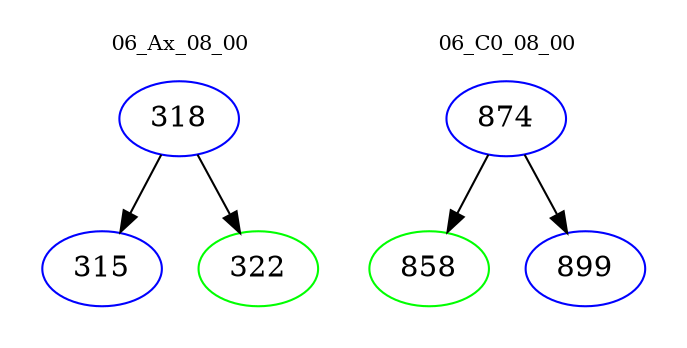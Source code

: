 digraph{
subgraph cluster_0 {
color = white
label = "06_Ax_08_00";
fontsize=10;
T0_318 [label="318", color="blue"]
T0_318 -> T0_315 [color="black"]
T0_315 [label="315", color="blue"]
T0_318 -> T0_322 [color="black"]
T0_322 [label="322", color="green"]
}
subgraph cluster_1 {
color = white
label = "06_C0_08_00";
fontsize=10;
T1_874 [label="874", color="blue"]
T1_874 -> T1_858 [color="black"]
T1_858 [label="858", color="green"]
T1_874 -> T1_899 [color="black"]
T1_899 [label="899", color="blue"]
}
}
